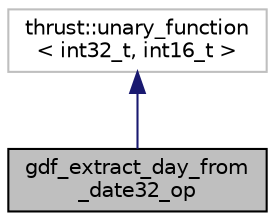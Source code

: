 digraph "gdf_extract_day_from_date32_op"
{
  edge [fontname="Helvetica",fontsize="10",labelfontname="Helvetica",labelfontsize="10"];
  node [fontname="Helvetica",fontsize="10",shape=record];
  Node2 [label="gdf_extract_day_from\l_date32_op",height=0.2,width=0.4,color="black", fillcolor="grey75", style="filled", fontcolor="black"];
  Node3 -> Node2 [dir="back",color="midnightblue",fontsize="10",style="solid",fontname="Helvetica"];
  Node3 [label="thrust::unary_function\l\< int32_t, int16_t \>",height=0.2,width=0.4,color="grey75", fillcolor="white", style="filled"];
}
